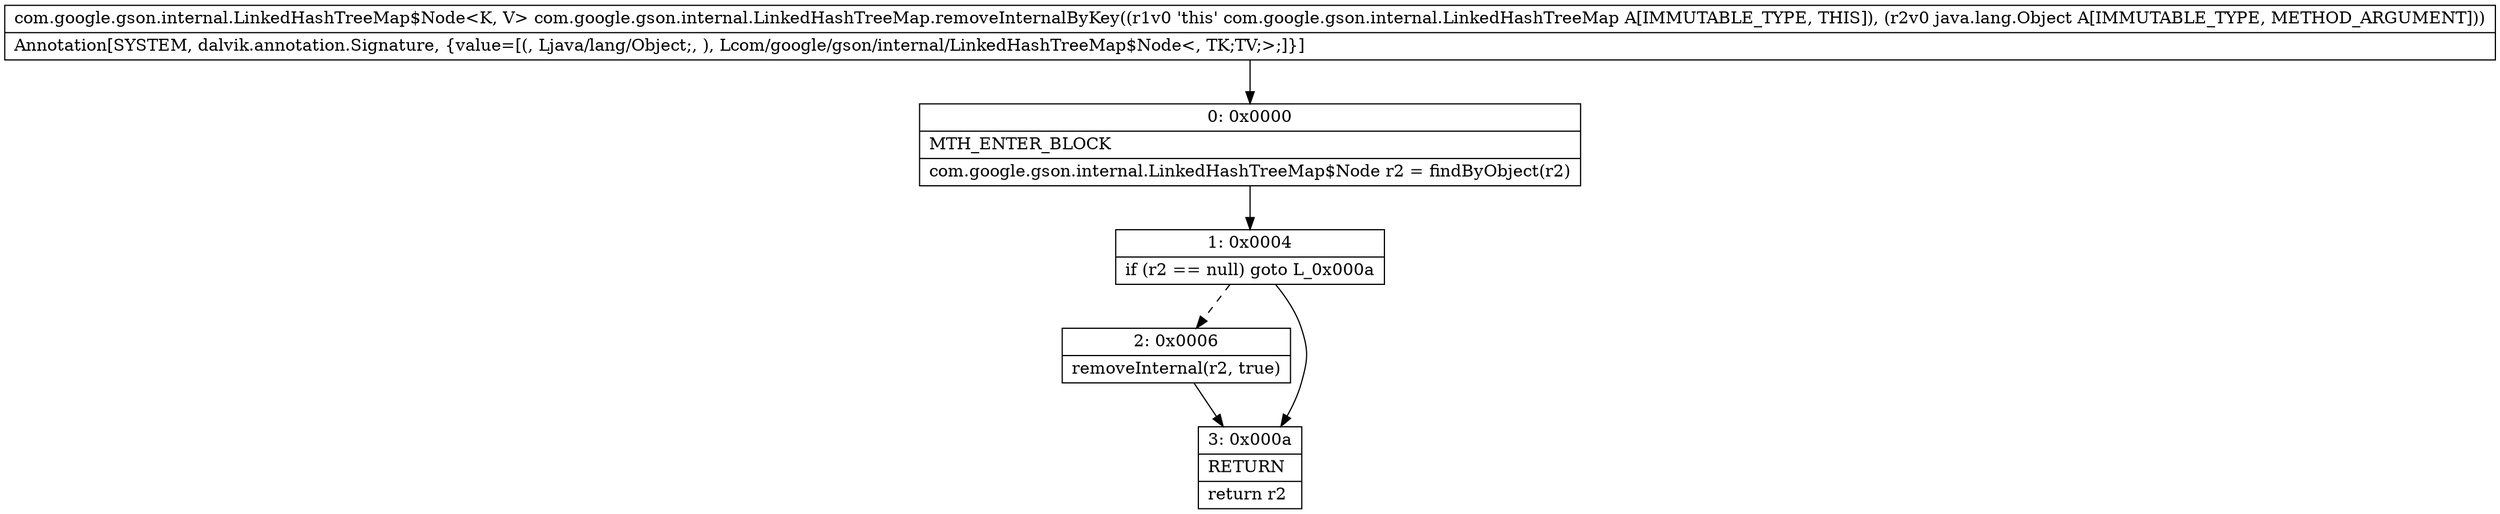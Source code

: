 digraph "CFG forcom.google.gson.internal.LinkedHashTreeMap.removeInternalByKey(Ljava\/lang\/Object;)Lcom\/google\/gson\/internal\/LinkedHashTreeMap$Node;" {
Node_0 [shape=record,label="{0\:\ 0x0000|MTH_ENTER_BLOCK\l|com.google.gson.internal.LinkedHashTreeMap$Node r2 = findByObject(r2)\l}"];
Node_1 [shape=record,label="{1\:\ 0x0004|if (r2 == null) goto L_0x000a\l}"];
Node_2 [shape=record,label="{2\:\ 0x0006|removeInternal(r2, true)\l}"];
Node_3 [shape=record,label="{3\:\ 0x000a|RETURN\l|return r2\l}"];
MethodNode[shape=record,label="{com.google.gson.internal.LinkedHashTreeMap$Node\<K, V\> com.google.gson.internal.LinkedHashTreeMap.removeInternalByKey((r1v0 'this' com.google.gson.internal.LinkedHashTreeMap A[IMMUTABLE_TYPE, THIS]), (r2v0 java.lang.Object A[IMMUTABLE_TYPE, METHOD_ARGUMENT]))  | Annotation[SYSTEM, dalvik.annotation.Signature, \{value=[(, Ljava\/lang\/Object;, ), Lcom\/google\/gson\/internal\/LinkedHashTreeMap$Node\<, TK;TV;\>;]\}]\l}"];
MethodNode -> Node_0;
Node_0 -> Node_1;
Node_1 -> Node_2[style=dashed];
Node_1 -> Node_3;
Node_2 -> Node_3;
}

